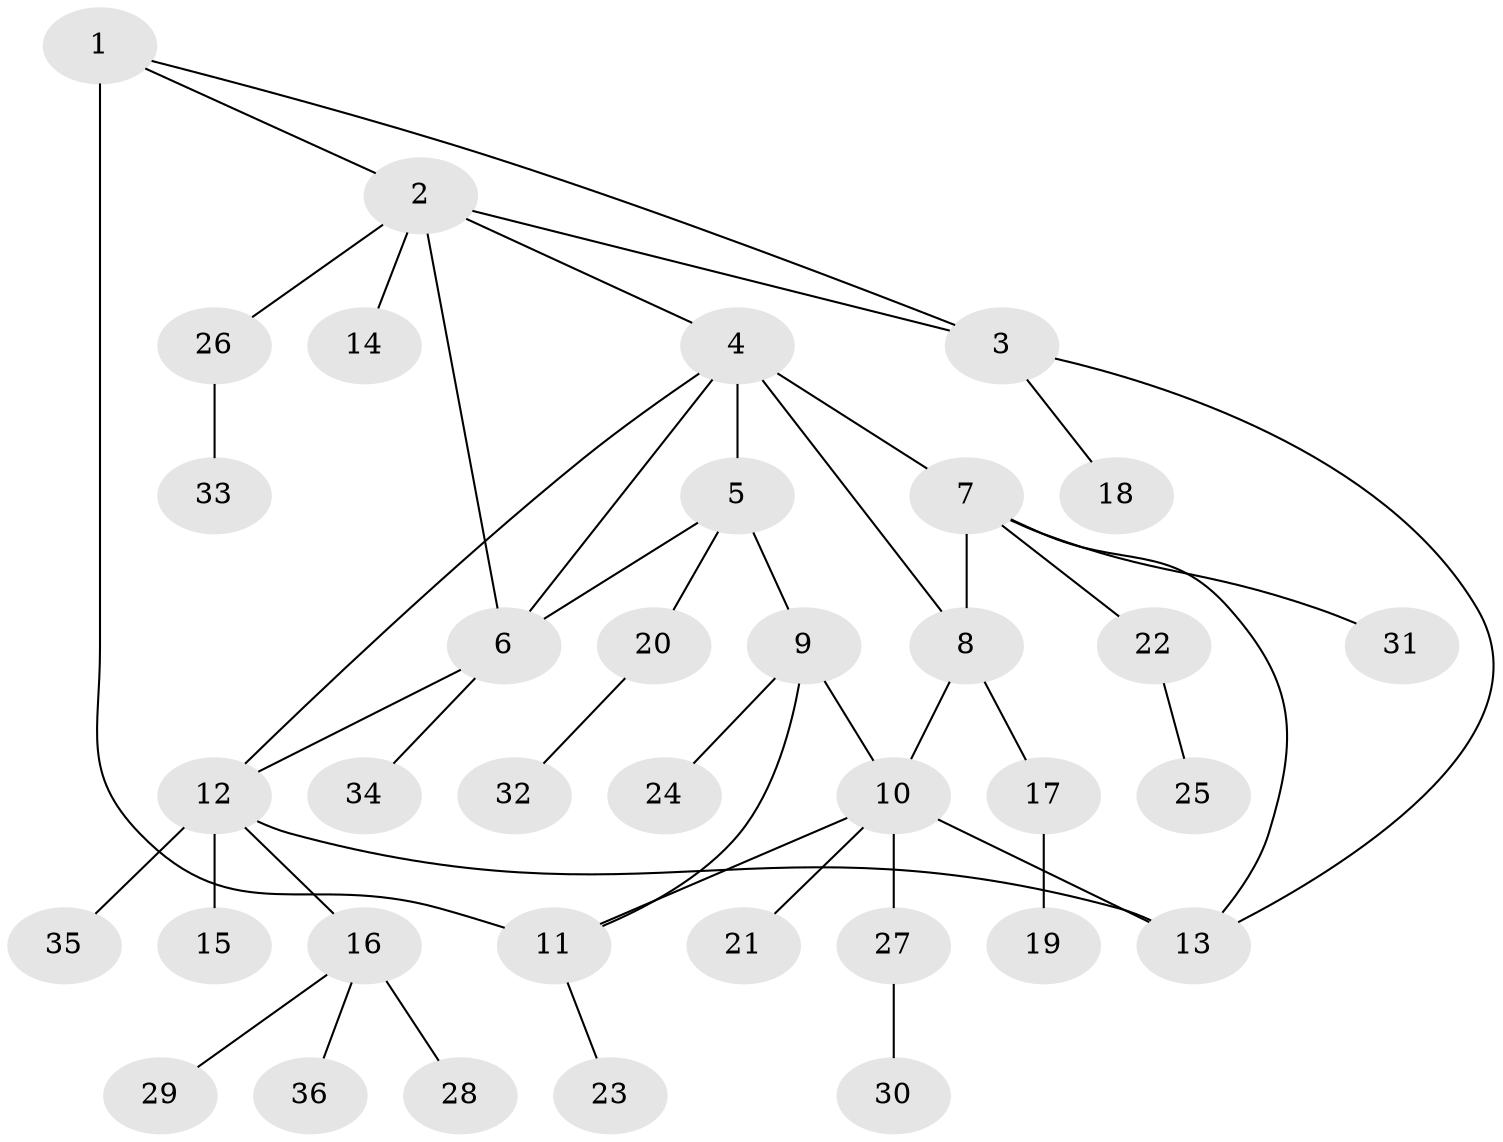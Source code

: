 // original degree distribution, {3: 0.05555555555555555, 7: 0.041666666666666664, 5: 0.08333333333333333, 6: 0.027777777777777776, 4: 0.027777777777777776, 8: 0.013888888888888888, 10: 0.013888888888888888, 2: 0.19444444444444445, 1: 0.5416666666666666}
// Generated by graph-tools (version 1.1) at 2025/37/03/09/25 02:37:16]
// undirected, 36 vertices, 46 edges
graph export_dot {
graph [start="1"]
  node [color=gray90,style=filled];
  1;
  2;
  3;
  4;
  5;
  6;
  7;
  8;
  9;
  10;
  11;
  12;
  13;
  14;
  15;
  16;
  17;
  18;
  19;
  20;
  21;
  22;
  23;
  24;
  25;
  26;
  27;
  28;
  29;
  30;
  31;
  32;
  33;
  34;
  35;
  36;
  1 -- 2 [weight=1.0];
  1 -- 3 [weight=1.0];
  1 -- 11 [weight=3.0];
  2 -- 3 [weight=1.0];
  2 -- 4 [weight=1.0];
  2 -- 6 [weight=1.0];
  2 -- 14 [weight=1.0];
  2 -- 26 [weight=1.0];
  3 -- 13 [weight=1.0];
  3 -- 18 [weight=1.0];
  4 -- 5 [weight=1.0];
  4 -- 6 [weight=1.0];
  4 -- 7 [weight=2.0];
  4 -- 8 [weight=1.0];
  4 -- 12 [weight=1.0];
  5 -- 6 [weight=1.0];
  5 -- 9 [weight=1.0];
  5 -- 20 [weight=1.0];
  6 -- 12 [weight=1.0];
  6 -- 34 [weight=1.0];
  7 -- 8 [weight=3.0];
  7 -- 13 [weight=1.0];
  7 -- 22 [weight=1.0];
  7 -- 31 [weight=1.0];
  8 -- 10 [weight=1.0];
  8 -- 17 [weight=1.0];
  9 -- 10 [weight=1.0];
  9 -- 11 [weight=1.0];
  9 -- 24 [weight=1.0];
  10 -- 11 [weight=1.0];
  10 -- 13 [weight=1.0];
  10 -- 21 [weight=2.0];
  10 -- 27 [weight=1.0];
  11 -- 23 [weight=1.0];
  12 -- 13 [weight=2.0];
  12 -- 15 [weight=3.0];
  12 -- 16 [weight=1.0];
  12 -- 35 [weight=1.0];
  16 -- 28 [weight=1.0];
  16 -- 29 [weight=1.0];
  16 -- 36 [weight=1.0];
  17 -- 19 [weight=2.0];
  20 -- 32 [weight=1.0];
  22 -- 25 [weight=1.0];
  26 -- 33 [weight=1.0];
  27 -- 30 [weight=1.0];
}
